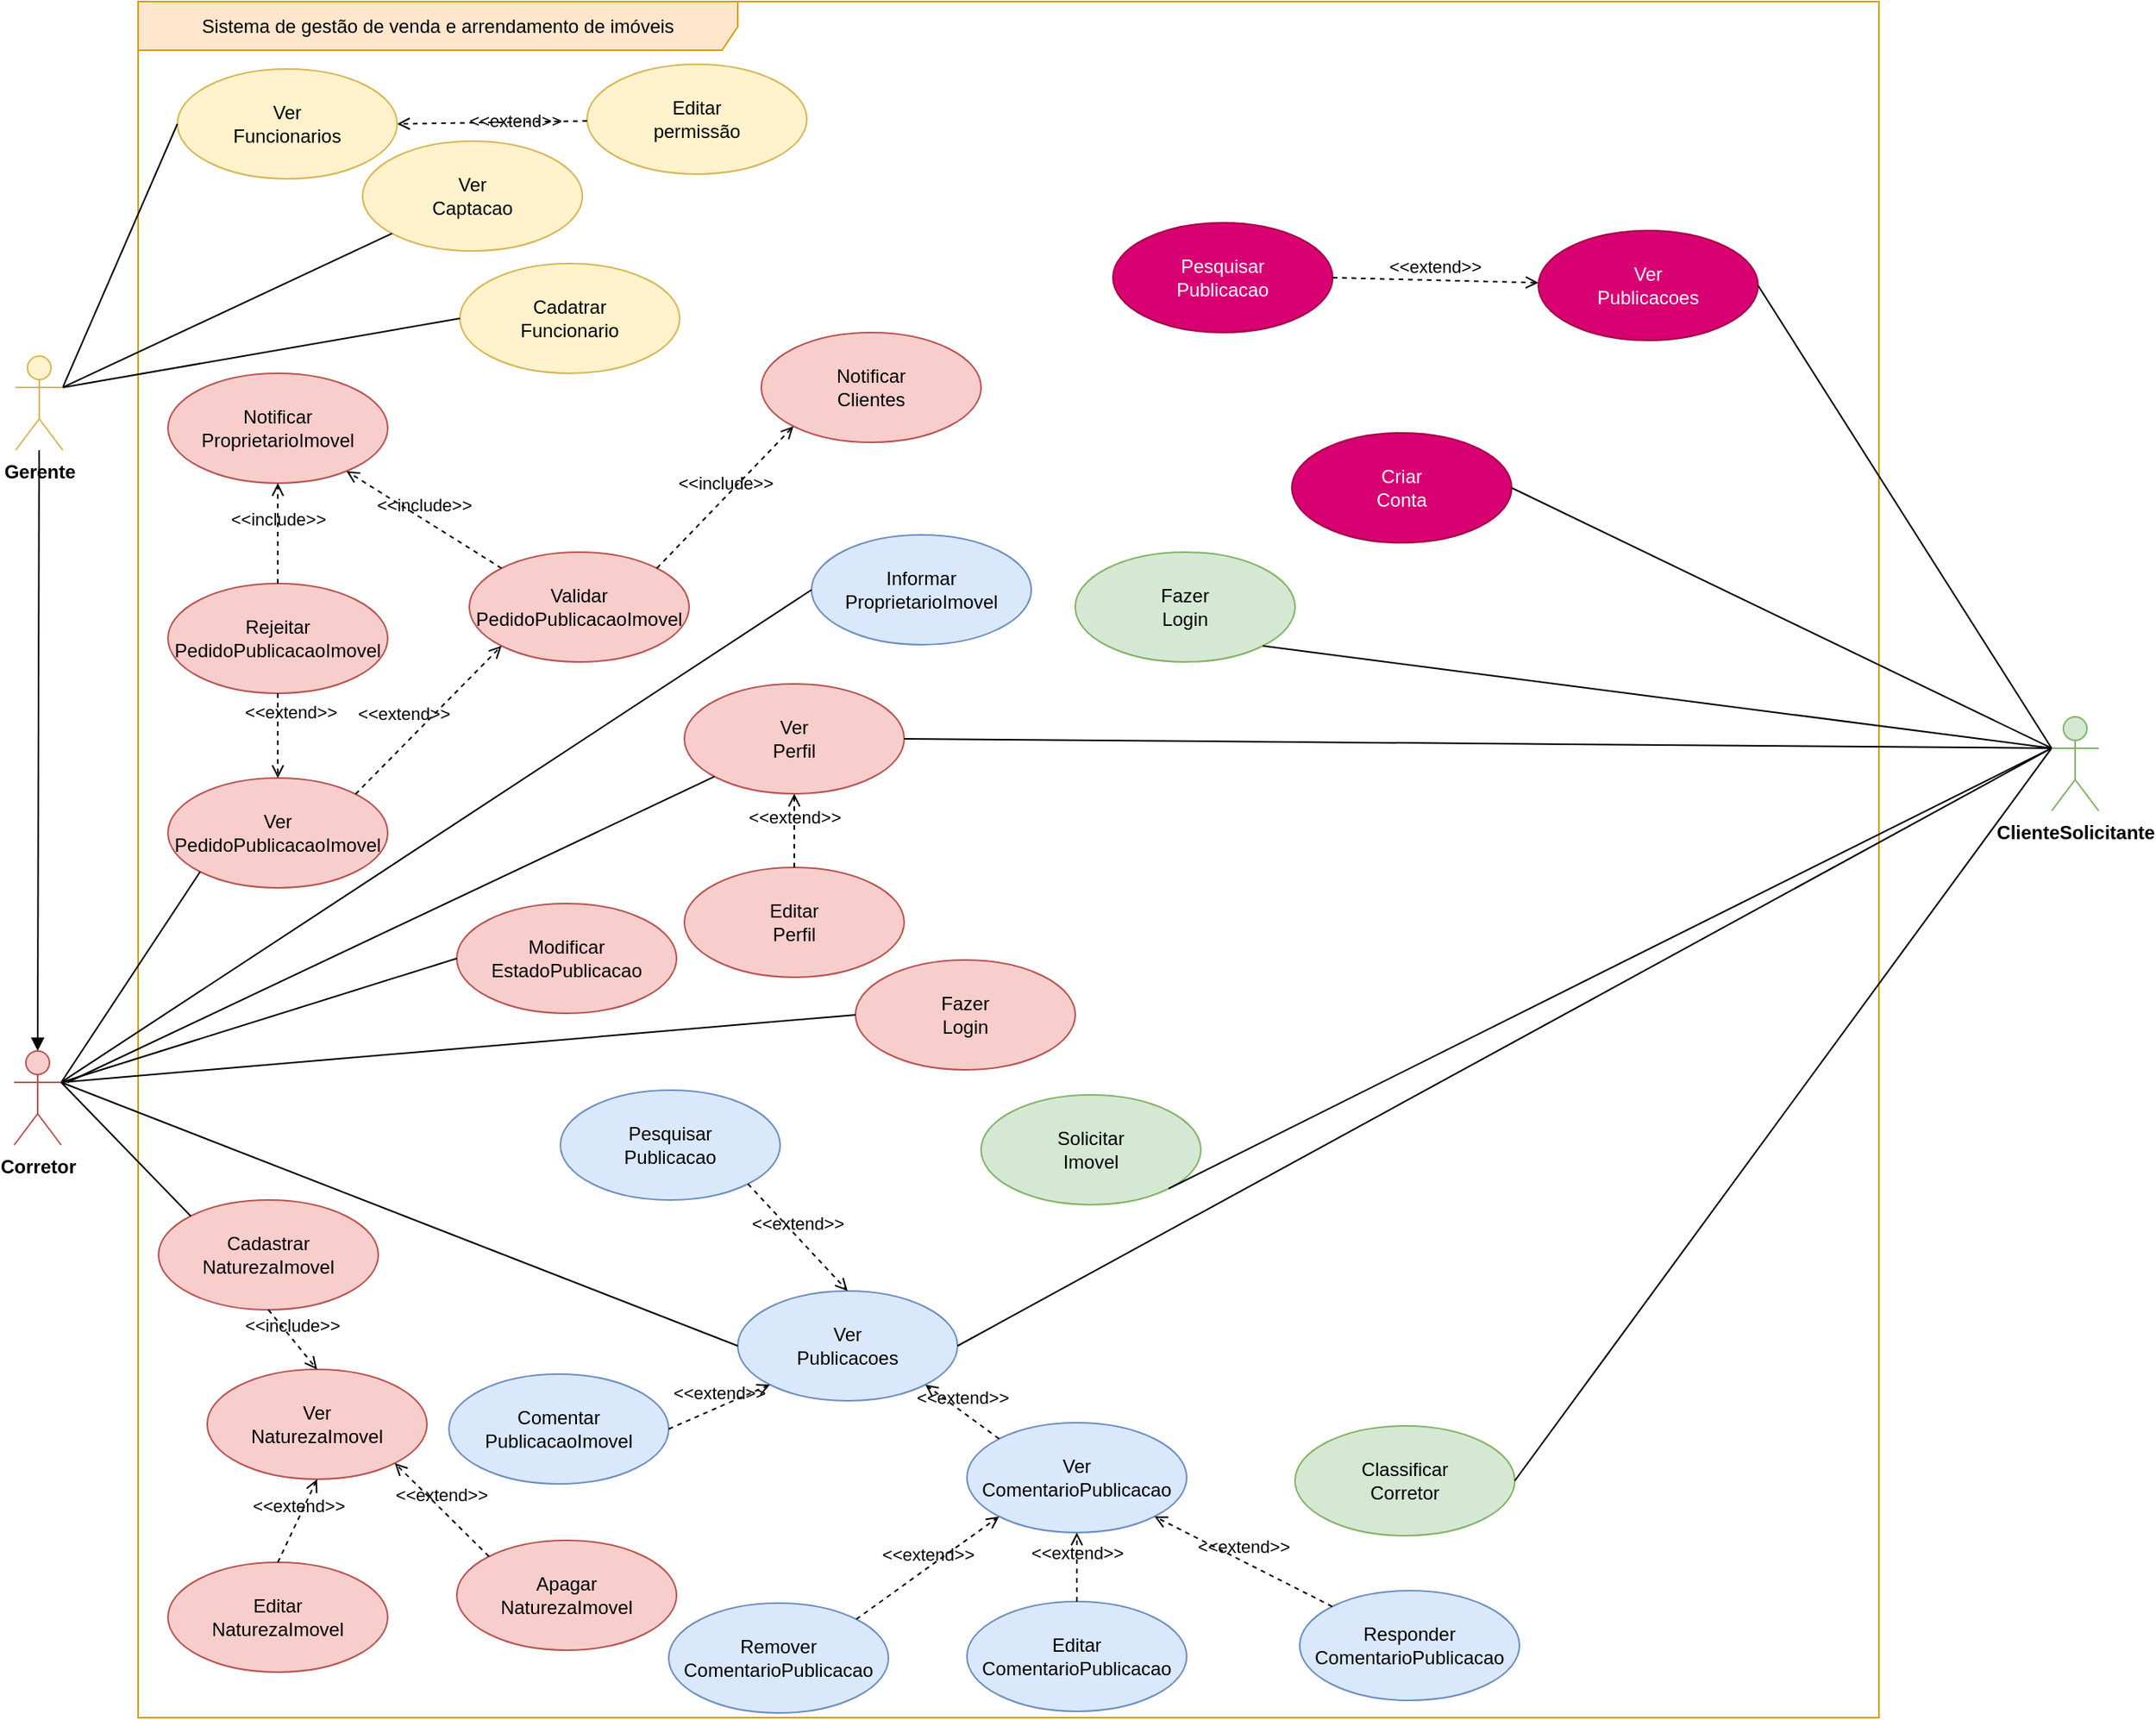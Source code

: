 <mxfile version="25.0.1">
  <diagram name="Página-1" id="oinIF-td0bnsXT2gxYEK">
    <mxGraphModel dx="2449" dy="1593" grid="0" gridSize="10" guides="1" tooltips="1" connect="1" arrows="1" fold="1" page="0" pageScale="1" pageWidth="827" pageHeight="1169" math="0" shadow="0">
      <root>
        <mxCell id="0" />
        <mxCell id="1" parent="0" />
        <mxCell id="uxgWOtZFFa0mFMytvNgW-1" value="Sistema de gestão de venda e arrendamento de imóveis" style="shape=umlFrame;whiteSpace=wrap;html=1;pointerEvents=0;recursiveResize=0;container=1;collapsible=0;width=382;height=31;fillColor=#ffe6cc;strokeColor=#d79b00;" parent="1" vertex="1">
          <mxGeometry x="-271" y="-207" width="1109" height="1094" as="geometry" />
        </mxCell>
        <mxCell id="uxgWOtZFFa0mFMytvNgW-6" value="Criar&lt;div&gt;Conta&lt;/div&gt;" style="ellipse;whiteSpace=wrap;html=1;fillColor=#d80073;strokeColor=#A50040;fontColor=#ffffff;" parent="uxgWOtZFFa0mFMytvNgW-1" vertex="1">
          <mxGeometry x="735" y="275" width="140" height="70" as="geometry" />
        </mxCell>
        <mxCell id="uxgWOtZFFa0mFMytvNgW-9" value="Cadatrar&lt;div&gt;Funcionario&lt;/div&gt;" style="ellipse;whiteSpace=wrap;html=1;fillColor=#fff2cc;strokeColor=#d6b656;" parent="uxgWOtZFFa0mFMytvNgW-1" vertex="1">
          <mxGeometry x="205" y="167" width="140" height="70" as="geometry" />
        </mxCell>
        <mxCell id="uxgWOtZFFa0mFMytvNgW-19" value="&lt;span&gt;Validar&lt;/span&gt;&lt;div&gt;&lt;span&gt;PedidoPublicacaoImovel&lt;/span&gt;&lt;/div&gt;" style="ellipse;whiteSpace=wrap;html=1;fillColor=#f8cecc;strokeColor=#b85450;fontStyle=0" parent="uxgWOtZFFa0mFMytvNgW-1" vertex="1">
          <mxGeometry x="211" y="351" width="140" height="70" as="geometry" />
        </mxCell>
        <mxCell id="uxgWOtZFFa0mFMytvNgW-22" value="Ver&lt;div&gt;Publicacoes&lt;/div&gt;" style="ellipse;whiteSpace=wrap;html=1;fillColor=#d80073;strokeColor=#A50040;fontColor=#ffffff;" parent="uxgWOtZFFa0mFMytvNgW-1" vertex="1">
          <mxGeometry x="892" y="146" width="140" height="70" as="geometry" />
        </mxCell>
        <mxCell id="uxgWOtZFFa0mFMytvNgW-31" value="&lt;span&gt;Ver&lt;/span&gt;&lt;div&gt;&lt;span&gt;ComentarioPublicacao&lt;/span&gt;&lt;/div&gt;" style="ellipse;whiteSpace=wrap;html=1;fillColor=#dae8fc;strokeColor=#6c8ebf;fontStyle=0" parent="uxgWOtZFFa0mFMytvNgW-1" vertex="1">
          <mxGeometry x="528" y="906" width="140" height="70" as="geometry" />
        </mxCell>
        <mxCell id="uxgWOtZFFa0mFMytvNgW-34" value="&lt;span&gt;Notificar&lt;/span&gt;&lt;div&gt;&lt;span&gt;ProprietarioImovel&lt;/span&gt;&lt;/div&gt;" style="ellipse;whiteSpace=wrap;html=1;fillColor=#f8cecc;strokeColor=#b85450;fontStyle=0" parent="uxgWOtZFFa0mFMytvNgW-1" vertex="1">
          <mxGeometry x="19" y="237" width="140" height="70" as="geometry" />
        </mxCell>
        <mxCell id="uxgWOtZFFa0mFMytvNgW-36" value="&amp;lt;&amp;lt;include&amp;gt;&amp;gt;" style="html=1;verticalAlign=bottom;labelBackgroundColor=none;endArrow=open;endFill=0;dashed=1;rounded=0;exitX=0;exitY=0;exitDx=0;exitDy=0;" parent="uxgWOtZFFa0mFMytvNgW-1" source="uxgWOtZFFa0mFMytvNgW-19" target="uxgWOtZFFa0mFMytvNgW-34" edge="1">
          <mxGeometry width="160" relative="1" as="geometry">
            <mxPoint x="338" y="303" as="sourcePoint" />
            <mxPoint x="498" y="303" as="targetPoint" />
          </mxGeometry>
        </mxCell>
        <mxCell id="uxgWOtZFFa0mFMytvNgW-37" value="&lt;span&gt;Rejeitar&lt;/span&gt;&lt;div&gt;&lt;span&gt;PedidoPublicacaoImovel&lt;/span&gt;&lt;/div&gt;" style="ellipse;whiteSpace=wrap;html=1;fillColor=#f8cecc;strokeColor=#b85450;fontStyle=0" parent="uxgWOtZFFa0mFMytvNgW-1" vertex="1">
          <mxGeometry x="19" y="371" width="140" height="70" as="geometry" />
        </mxCell>
        <mxCell id="uxgWOtZFFa0mFMytvNgW-39" value="&amp;lt;&amp;lt;include&amp;gt;&amp;gt;" style="html=1;verticalAlign=bottom;labelBackgroundColor=none;endArrow=open;endFill=0;dashed=1;rounded=0;exitX=0.5;exitY=0;exitDx=0;exitDy=0;entryX=0.5;entryY=1;entryDx=0;entryDy=0;" parent="uxgWOtZFFa0mFMytvNgW-1" source="uxgWOtZFFa0mFMytvNgW-37" target="uxgWOtZFFa0mFMytvNgW-34" edge="1">
          <mxGeometry width="160" relative="1" as="geometry">
            <mxPoint x="143" y="306" as="sourcePoint" />
            <mxPoint x="144" y="215" as="targetPoint" />
          </mxGeometry>
        </mxCell>
        <mxCell id="uxgWOtZFFa0mFMytvNgW-41" value="&lt;span&gt;Remover&lt;/span&gt;&lt;div&gt;&lt;span&gt;ComentarioPublicacao&lt;/span&gt;&lt;br&gt;&lt;/div&gt;" style="ellipse;whiteSpace=wrap;html=1;fillColor=#dae8fc;strokeColor=#6c8ebf;fontStyle=0" parent="uxgWOtZFFa0mFMytvNgW-1" vertex="1">
          <mxGeometry x="338" y="1021" width="140" height="70" as="geometry" />
        </mxCell>
        <mxCell id="uxgWOtZFFa0mFMytvNgW-42" value="&lt;span&gt;Editar&lt;/span&gt;&lt;div&gt;&lt;span&gt;ComentarioPublicacao&lt;/span&gt;&lt;br&gt;&lt;/div&gt;" style="ellipse;whiteSpace=wrap;html=1;fillColor=#dae8fc;strokeColor=#6c8ebf;fontStyle=0" parent="uxgWOtZFFa0mFMytvNgW-1" vertex="1">
          <mxGeometry x="528" y="1020" width="140" height="70" as="geometry" />
        </mxCell>
        <mxCell id="uxgWOtZFFa0mFMytvNgW-56" value="&lt;div&gt;&lt;span&gt;Responder&lt;/span&gt;&lt;/div&gt;&lt;div&gt;&lt;span&gt;ComentarioPublicacao&lt;/span&gt;&lt;br&gt;&lt;/div&gt;" style="ellipse;whiteSpace=wrap;html=1;fillColor=#dae8fc;strokeColor=#6c8ebf;fontStyle=0" parent="uxgWOtZFFa0mFMytvNgW-1" vertex="1">
          <mxGeometry x="740" y="1013" width="140" height="70" as="geometry" />
        </mxCell>
        <mxCell id="uxgWOtZFFa0mFMytvNgW-57" value="&amp;lt;&amp;lt;extend&amp;gt;&amp;gt;" style="html=1;verticalAlign=bottom;labelBackgroundColor=none;endArrow=open;endFill=0;dashed=1;rounded=0;entryX=1;entryY=1;entryDx=0;entryDy=0;" parent="uxgWOtZFFa0mFMytvNgW-1" source="uxgWOtZFFa0mFMytvNgW-56" target="uxgWOtZFFa0mFMytvNgW-31" edge="1">
          <mxGeometry width="160" relative="1" as="geometry">
            <mxPoint x="196" y="611" as="sourcePoint" />
            <mxPoint x="242" y="668" as="targetPoint" />
          </mxGeometry>
        </mxCell>
        <mxCell id="uxgWOtZFFa0mFMytvNgW-55" value="&lt;span&gt;Cadastrar&lt;/span&gt;&lt;div&gt;&lt;span&gt;NaturezaImovel&lt;/span&gt;&lt;/div&gt;" style="ellipse;whiteSpace=wrap;html=1;fillColor=#f8cecc;strokeColor=#b85450;fontStyle=0" parent="uxgWOtZFFa0mFMytvNgW-1" vertex="1">
          <mxGeometry x="13" y="764" width="140" height="70" as="geometry" />
        </mxCell>
        <mxCell id="uxgWOtZFFa0mFMytvNgW-62" value="Pesquisar&lt;div&gt;Publicacao&lt;/div&gt;" style="ellipse;whiteSpace=wrap;html=1;fillColor=#d80073;strokeColor=#A50040;fontColor=#ffffff;" parent="uxgWOtZFFa0mFMytvNgW-1" vertex="1">
          <mxGeometry x="621" y="141" width="140" height="70" as="geometry" />
        </mxCell>
        <mxCell id="uxgWOtZFFa0mFMytvNgW-63" value="&amp;lt;&amp;lt;extend&amp;gt;&amp;gt;" style="html=1;verticalAlign=bottom;labelBackgroundColor=none;endArrow=open;endFill=0;dashed=1;rounded=0;exitX=1;exitY=0.5;exitDx=0;exitDy=0;" parent="uxgWOtZFFa0mFMytvNgW-1" source="uxgWOtZFFa0mFMytvNgW-62" target="uxgWOtZFFa0mFMytvNgW-22" edge="1">
          <mxGeometry width="160" relative="1" as="geometry">
            <mxPoint x="531.5" y="690" as="sourcePoint" />
            <mxPoint x="499.5" y="753" as="targetPoint" />
          </mxGeometry>
        </mxCell>
        <mxCell id="uxgWOtZFFa0mFMytvNgW-65" value="&lt;span&gt;&lt;span&gt;Modificar&lt;/span&gt;&lt;/span&gt;&lt;div&gt;&lt;span&gt;&lt;span&gt;EstadoPublicacao&lt;/span&gt;&lt;/span&gt;&lt;/div&gt;" style="ellipse;whiteSpace=wrap;html=1;fillColor=#f8cecc;strokeColor=#b85450;fontStyle=0" parent="uxgWOtZFFa0mFMytvNgW-1" vertex="1">
          <mxGeometry x="203" y="575" width="140" height="70" as="geometry" />
        </mxCell>
        <mxCell id="uxgWOtZFFa0mFMytvNgW-58" value="Ver&lt;div style=&quot;&quot;&gt;Publicacoes&lt;/div&gt;" style="ellipse;whiteSpace=wrap;html=1;fillColor=#dae8fc;strokeColor=#6c8ebf;fontStyle=0" parent="uxgWOtZFFa0mFMytvNgW-1" vertex="1">
          <mxGeometry x="382" y="822" width="140" height="70" as="geometry" />
        </mxCell>
        <mxCell id="uxgWOtZFFa0mFMytvNgW-70" value="Solicitar&lt;div&gt;Imovel&lt;/div&gt;" style="ellipse;whiteSpace=wrap;html=1;fillColor=#d5e8d4;strokeColor=#82b366;" parent="uxgWOtZFFa0mFMytvNgW-1" vertex="1">
          <mxGeometry x="537" y="697" width="140" height="70" as="geometry" />
        </mxCell>
        <mxCell id="uxgWOtZFFa0mFMytvNgW-77" value="Editar&lt;div&gt;permissão&lt;/div&gt;" style="ellipse;whiteSpace=wrap;html=1;fillColor=#fff2cc;strokeColor=#d6b656;" parent="uxgWOtZFFa0mFMytvNgW-1" vertex="1">
          <mxGeometry x="286" y="40" width="140" height="70" as="geometry" />
        </mxCell>
        <mxCell id="uxgWOtZFFa0mFMytvNgW-78" value="&amp;lt;&amp;lt;extend&amp;gt;&amp;gt;" style="html=1;verticalAlign=bottom;labelBackgroundColor=none;endArrow=open;endFill=0;dashed=1;rounded=0;entryX=1;entryY=0.5;entryDx=0;entryDy=0;" parent="uxgWOtZFFa0mFMytvNgW-1" source="uxgWOtZFFa0mFMytvNgW-77" target="FGOciUeCJHYGwHbxiSey-7" edge="1">
          <mxGeometry x="-0.234" y="8" width="160" relative="1" as="geometry">
            <mxPoint x="129" y="179" as="sourcePoint" />
            <mxPoint x="112" y="163" as="targetPoint" />
            <mxPoint as="offset" />
          </mxGeometry>
        </mxCell>
        <mxCell id="uxgWOtZFFa0mFMytvNgW-79" value="Classificar&lt;div&gt;Corretor&lt;/div&gt;" style="ellipse;whiteSpace=wrap;html=1;fillColor=#d5e8d4;strokeColor=#82b366;" parent="uxgWOtZFFa0mFMytvNgW-1" vertex="1">
          <mxGeometry x="737" y="908" width="140" height="70" as="geometry" />
        </mxCell>
        <mxCell id="uxgWOtZFFa0mFMytvNgW-85" value="Ver&lt;div&gt;Perfil&lt;/div&gt;" style="ellipse;whiteSpace=wrap;html=1;fillColor=#f8cecc;strokeColor=#b85450;fontStyle=0" parent="uxgWOtZFFa0mFMytvNgW-1" vertex="1">
          <mxGeometry x="348" y="435" width="140" height="70" as="geometry" />
        </mxCell>
        <mxCell id="uxgWOtZFFa0mFMytvNgW-87" value="Ver&lt;div&gt;Captacao&lt;/div&gt;" style="ellipse;whiteSpace=wrap;html=1;fillColor=#fff2cc;strokeColor=#d6b656;" parent="uxgWOtZFFa0mFMytvNgW-1" vertex="1">
          <mxGeometry x="143" y="89" width="140" height="70" as="geometry" />
        </mxCell>
        <mxCell id="FGOciUeCJHYGwHbxiSey-1" value="&lt;span&gt;Fazer&lt;/span&gt;&lt;div&gt;&lt;span&gt;Login&lt;/span&gt;&lt;/div&gt;" style="ellipse;whiteSpace=wrap;html=1;fillColor=#d5e8d4;strokeColor=#82b366;fontStyle=0" parent="uxgWOtZFFa0mFMytvNgW-1" vertex="1">
          <mxGeometry x="597" y="351" width="140" height="70" as="geometry" />
        </mxCell>
        <mxCell id="FGOciUeCJHYGwHbxiSey-7" value="Ver&lt;div&gt;Funcionarios&lt;/div&gt;" style="ellipse;whiteSpace=wrap;html=1;fillColor=#fff2cc;strokeColor=#d6b656;" parent="uxgWOtZFFa0mFMytvNgW-1" vertex="1">
          <mxGeometry x="25" y="43" width="140" height="70" as="geometry" />
        </mxCell>
        <mxCell id="FGOciUeCJHYGwHbxiSey-15" value="&amp;lt;&amp;lt;extend&amp;gt;&amp;gt;" style="html=1;verticalAlign=bottom;labelBackgroundColor=none;endArrow=open;endFill=0;dashed=1;rounded=0;entryX=0;entryY=1;entryDx=0;entryDy=0;exitX=1;exitY=0;exitDx=0;exitDy=0;" parent="uxgWOtZFFa0mFMytvNgW-1" source="uxgWOtZFFa0mFMytvNgW-41" target="uxgWOtZFFa0mFMytvNgW-31" edge="1">
          <mxGeometry width="160" relative="1" as="geometry">
            <mxPoint x="295" y="905" as="sourcePoint" />
            <mxPoint x="322" y="974" as="targetPoint" />
          </mxGeometry>
        </mxCell>
        <mxCell id="FGOciUeCJHYGwHbxiSey-16" value="&amp;lt;&amp;lt;extend&amp;gt;&amp;gt;" style="html=1;verticalAlign=bottom;labelBackgroundColor=none;endArrow=open;endFill=0;dashed=1;rounded=0;entryX=0.5;entryY=1;entryDx=0;entryDy=0;exitX=0.5;exitY=0;exitDx=0;exitDy=0;" parent="uxgWOtZFFa0mFMytvNgW-1" source="uxgWOtZFFa0mFMytvNgW-42" target="uxgWOtZFFa0mFMytvNgW-31" edge="1">
          <mxGeometry width="160" relative="1" as="geometry">
            <mxPoint x="259" y="973" as="sourcePoint" />
            <mxPoint x="360" y="887" as="targetPoint" />
          </mxGeometry>
        </mxCell>
        <mxCell id="FGOciUeCJHYGwHbxiSey-23" value="Editar&lt;div&gt;Perfil&lt;/div&gt;" style="ellipse;whiteSpace=wrap;html=1;fillColor=#f8cecc;strokeColor=#b85450;fontStyle=0" parent="uxgWOtZFFa0mFMytvNgW-1" vertex="1">
          <mxGeometry x="348" y="552" width="140" height="70" as="geometry" />
        </mxCell>
        <mxCell id="FGOciUeCJHYGwHbxiSey-24" value="&amp;lt;&amp;lt;extend&amp;gt;&amp;gt;" style="html=1;verticalAlign=bottom;labelBackgroundColor=none;endArrow=open;endFill=0;dashed=1;rounded=0;entryX=0.5;entryY=1;entryDx=0;entryDy=0;exitX=0.5;exitY=0;exitDx=0;exitDy=0;" parent="uxgWOtZFFa0mFMytvNgW-1" source="FGOciUeCJHYGwHbxiSey-23" target="uxgWOtZFFa0mFMytvNgW-85" edge="1">
          <mxGeometry width="160" relative="1" as="geometry">
            <mxPoint x="200" y="626" as="sourcePoint" />
            <mxPoint x="237" y="561" as="targetPoint" />
          </mxGeometry>
        </mxCell>
        <mxCell id="FGOciUeCJHYGwHbxiSey-25" value="&lt;span&gt;Ver&lt;/span&gt;&lt;div&gt;&lt;span&gt;NaturezaImovel&lt;/span&gt;&lt;/div&gt;" style="ellipse;whiteSpace=wrap;html=1;fillColor=#f8cecc;strokeColor=#b85450;fontStyle=0" parent="uxgWOtZFFa0mFMytvNgW-1" vertex="1">
          <mxGeometry x="44" y="872" width="140" height="70" as="geometry" />
        </mxCell>
        <mxCell id="FGOciUeCJHYGwHbxiSey-27" value="&amp;lt;&amp;lt;include&amp;gt;&amp;gt;" style="html=1;verticalAlign=bottom;labelBackgroundColor=none;endArrow=open;endFill=0;dashed=1;rounded=0;exitX=0.5;exitY=1;exitDx=0;exitDy=0;entryX=0.5;entryY=0;entryDx=0;entryDy=0;" parent="uxgWOtZFFa0mFMytvNgW-1" source="uxgWOtZFFa0mFMytvNgW-55" target="FGOciUeCJHYGwHbxiSey-25" edge="1">
          <mxGeometry width="160" relative="1" as="geometry">
            <mxPoint x="228" y="944" as="sourcePoint" />
            <mxPoint x="127" y="918" as="targetPoint" />
          </mxGeometry>
        </mxCell>
        <mxCell id="FGOciUeCJHYGwHbxiSey-28" value="&lt;span&gt;Editar&lt;/span&gt;&lt;div&gt;NaturezaImovel&lt;br&gt;&lt;/div&gt;" style="ellipse;whiteSpace=wrap;html=1;fillColor=#f8cecc;strokeColor=#b85450;fontStyle=0" parent="uxgWOtZFFa0mFMytvNgW-1" vertex="1">
          <mxGeometry x="19" y="995" width="140" height="70" as="geometry" />
        </mxCell>
        <mxCell id="FGOciUeCJHYGwHbxiSey-29" value="&amp;lt;&amp;lt;extend&amp;gt;&amp;gt;" style="html=1;verticalAlign=bottom;labelBackgroundColor=none;endArrow=open;endFill=0;dashed=1;rounded=0;entryX=0.5;entryY=1;entryDx=0;entryDy=0;exitX=0.5;exitY=0;exitDx=0;exitDy=0;" parent="uxgWOtZFFa0mFMytvNgW-1" source="FGOciUeCJHYGwHbxiSey-28" target="FGOciUeCJHYGwHbxiSey-25" edge="1">
          <mxGeometry width="160" relative="1" as="geometry">
            <mxPoint x="249" y="941" as="sourcePoint" />
            <mxPoint x="249" y="840" as="targetPoint" />
          </mxGeometry>
        </mxCell>
        <mxCell id="FGOciUeCJHYGwHbxiSey-30" value="&lt;span&gt;Apagar&lt;/span&gt;&lt;div&gt;NaturezaImovel&lt;br&gt;&lt;/div&gt;" style="ellipse;whiteSpace=wrap;html=1;fillColor=#f8cecc;strokeColor=#b85450;fontStyle=0" parent="uxgWOtZFFa0mFMytvNgW-1" vertex="1">
          <mxGeometry x="203" y="981" width="140" height="70" as="geometry" />
        </mxCell>
        <mxCell id="FGOciUeCJHYGwHbxiSey-31" value="&amp;lt;&amp;lt;extend&amp;gt;&amp;gt;" style="html=1;verticalAlign=bottom;labelBackgroundColor=none;endArrow=open;endFill=0;dashed=1;rounded=0;exitX=0;exitY=0;exitDx=0;exitDy=0;entryX=1;entryY=1;entryDx=0;entryDy=0;" parent="uxgWOtZFFa0mFMytvNgW-1" source="FGOciUeCJHYGwHbxiSey-30" target="FGOciUeCJHYGwHbxiSey-25" edge="1">
          <mxGeometry width="160" relative="1" as="geometry">
            <mxPoint x="396" y="943" as="sourcePoint" />
            <mxPoint x="305" y="941" as="targetPoint" />
          </mxGeometry>
        </mxCell>
        <mxCell id="FGOciUeCJHYGwHbxiSey-34" value="&lt;span&gt;Comentar&lt;/span&gt;&lt;div&gt;&lt;span&gt;PublicacaoImovel&lt;/span&gt;&lt;/div&gt;" style="ellipse;whiteSpace=wrap;html=1;fillColor=#dae8fc;strokeColor=#6c8ebf;fontStyle=0" parent="uxgWOtZFFa0mFMytvNgW-1" vertex="1">
          <mxGeometry x="198" y="875" width="140" height="70" as="geometry" />
        </mxCell>
        <mxCell id="FGOciUeCJHYGwHbxiSey-35" value="&amp;lt;&amp;lt;extend&amp;gt;&amp;gt;" style="html=1;verticalAlign=bottom;labelBackgroundColor=none;endArrow=open;endFill=0;dashed=1;rounded=0;entryX=0;entryY=1;entryDx=0;entryDy=0;exitX=1;exitY=0.5;exitDx=0;exitDy=0;" parent="uxgWOtZFFa0mFMytvNgW-1" source="FGOciUeCJHYGwHbxiSey-34" target="uxgWOtZFFa0mFMytvNgW-58" edge="1">
          <mxGeometry width="160" relative="1" as="geometry">
            <mxPoint x="331" y="738" as="sourcePoint" />
            <mxPoint x="322" y="623" as="targetPoint" />
          </mxGeometry>
        </mxCell>
        <mxCell id="FGOciUeCJHYGwHbxiSey-36" value="&amp;lt;&amp;lt;extend&amp;gt;&amp;gt;" style="html=1;verticalAlign=bottom;labelBackgroundColor=none;endArrow=open;endFill=0;dashed=1;rounded=0;entryX=1;entryY=1;entryDx=0;entryDy=0;exitX=0;exitY=0;exitDx=0;exitDy=0;" parent="uxgWOtZFFa0mFMytvNgW-1" source="uxgWOtZFFa0mFMytvNgW-31" target="uxgWOtZFFa0mFMytvNgW-58" edge="1">
          <mxGeometry width="160" relative="1" as="geometry">
            <mxPoint x="492" y="763" as="sourcePoint" />
            <mxPoint x="406" y="635" as="targetPoint" />
          </mxGeometry>
        </mxCell>
        <mxCell id="tdkB1YRlQaMixIxoZtIN-6" value="&lt;span&gt;&lt;span&gt;Fazer&lt;/span&gt;&lt;/span&gt;&lt;div&gt;&lt;span&gt;&lt;span&gt;Login&lt;/span&gt;&lt;/span&gt;&lt;/div&gt;" style="ellipse;whiteSpace=wrap;html=1;fillColor=#f8cecc;strokeColor=#b85450;fontStyle=0" parent="uxgWOtZFFa0mFMytvNgW-1" vertex="1">
          <mxGeometry x="457" y="611" width="140" height="70" as="geometry" />
        </mxCell>
        <mxCell id="tdkB1YRlQaMixIxoZtIN-7" value="&lt;span&gt;Notificar&lt;/span&gt;&lt;div&gt;&lt;span&gt;Clientes&lt;/span&gt;&lt;/div&gt;" style="ellipse;whiteSpace=wrap;html=1;fillColor=#f8cecc;strokeColor=#b85450;fontStyle=0" parent="uxgWOtZFFa0mFMytvNgW-1" vertex="1">
          <mxGeometry x="397" y="211" width="140" height="70" as="geometry" />
        </mxCell>
        <mxCell id="tdkB1YRlQaMixIxoZtIN-8" value="&amp;lt;&amp;lt;include&amp;gt;&amp;gt;" style="html=1;verticalAlign=bottom;labelBackgroundColor=none;endArrow=open;endFill=0;dashed=1;rounded=0;exitX=1;exitY=0;exitDx=0;exitDy=0;entryX=0;entryY=1;entryDx=0;entryDy=0;" parent="uxgWOtZFFa0mFMytvNgW-1" source="uxgWOtZFFa0mFMytvNgW-19" target="tdkB1YRlQaMixIxoZtIN-7" edge="1">
          <mxGeometry width="160" relative="1" as="geometry">
            <mxPoint x="112" y="403" as="sourcePoint" />
            <mxPoint x="113" y="345" as="targetPoint" />
          </mxGeometry>
        </mxCell>
        <mxCell id="tdkB1YRlQaMixIxoZtIN-9" value="&lt;span&gt;Ver&lt;/span&gt;&lt;div&gt;&lt;span&gt;PedidoPublicacaoImovel&lt;/span&gt;&lt;/div&gt;" style="ellipse;whiteSpace=wrap;html=1;fillColor=#f8cecc;strokeColor=#b85450;fontStyle=0" parent="uxgWOtZFFa0mFMytvNgW-1" vertex="1">
          <mxGeometry x="19" y="495" width="140" height="70" as="geometry" />
        </mxCell>
        <mxCell id="tdkB1YRlQaMixIxoZtIN-10" value="&amp;lt;&amp;lt;extend&amp;gt;&amp;gt;" style="html=1;verticalAlign=bottom;labelBackgroundColor=none;endArrow=open;endFill=0;dashed=1;rounded=0;entryX=0.5;entryY=0;entryDx=0;entryDy=0;exitX=0.5;exitY=1;exitDx=0;exitDy=0;" parent="uxgWOtZFFa0mFMytvNgW-1" source="uxgWOtZFFa0mFMytvNgW-37" target="tdkB1YRlQaMixIxoZtIN-9" edge="1">
          <mxGeometry x="-0.234" y="8" width="160" relative="1" as="geometry">
            <mxPoint x="159" y="421" as="sourcePoint" />
            <mxPoint x="39" y="423" as="targetPoint" />
            <mxPoint as="offset" />
          </mxGeometry>
        </mxCell>
        <mxCell id="tdkB1YRlQaMixIxoZtIN-11" value="&amp;lt;&amp;lt;extend&amp;gt;&amp;gt;" style="html=1;verticalAlign=bottom;labelBackgroundColor=none;endArrow=open;endFill=0;dashed=1;rounded=0;entryX=0;entryY=1;entryDx=0;entryDy=0;exitX=1;exitY=0;exitDx=0;exitDy=0;" parent="uxgWOtZFFa0mFMytvNgW-1" source="tdkB1YRlQaMixIxoZtIN-9" target="uxgWOtZFFa0mFMytvNgW-19" edge="1">
          <mxGeometry x="-0.234" y="8" width="160" relative="1" as="geometry">
            <mxPoint x="170" y="417" as="sourcePoint" />
            <mxPoint x="50" y="419" as="targetPoint" />
            <mxPoint as="offset" />
          </mxGeometry>
        </mxCell>
        <mxCell id="tdkB1YRlQaMixIxoZtIN-12" value="&lt;span&gt;Pesquisar&lt;/span&gt;&lt;div&gt;&lt;span&gt;Publicacao&lt;/span&gt;&lt;/div&gt;" style="ellipse;whiteSpace=wrap;html=1;fillColor=#dae8fc;strokeColor=#6c8ebf;fontStyle=0" parent="uxgWOtZFFa0mFMytvNgW-1" vertex="1">
          <mxGeometry x="269" y="694" width="140" height="70" as="geometry" />
        </mxCell>
        <mxCell id="tdkB1YRlQaMixIxoZtIN-13" value="&amp;lt;&amp;lt;extend&amp;gt;&amp;gt;" style="html=1;verticalAlign=bottom;labelBackgroundColor=none;endArrow=open;endFill=0;dashed=1;rounded=0;entryX=0.5;entryY=0;entryDx=0;entryDy=0;exitX=1;exitY=1;exitDx=0;exitDy=0;" parent="uxgWOtZFFa0mFMytvNgW-1" source="tdkB1YRlQaMixIxoZtIN-12" target="uxgWOtZFFa0mFMytvNgW-58" edge="1">
          <mxGeometry width="160" relative="1" as="geometry">
            <mxPoint x="503" y="815" as="sourcePoint" />
            <mxPoint x="568" y="803" as="targetPoint" />
          </mxGeometry>
        </mxCell>
        <mxCell id="tdkB1YRlQaMixIxoZtIN-20" value="Informar&lt;div&gt;ProprietarioImovel&lt;/div&gt;" style="ellipse;whiteSpace=wrap;html=1;fillColor=#dae8fc;strokeColor=#6c8ebf;fontStyle=0" parent="uxgWOtZFFa0mFMytvNgW-1" vertex="1">
          <mxGeometry x="429" y="340" width="140" height="70" as="geometry" />
        </mxCell>
        <mxCell id="uxgWOtZFFa0mFMytvNgW-13" style="rounded=0;orthogonalLoop=1;jettySize=auto;html=1;entryX=0;entryY=0.5;entryDx=0;entryDy=0;endArrow=none;endFill=0;exitX=1;exitY=0.333;exitDx=0;exitDy=0;exitPerimeter=0;" parent="1" source="uxgWOtZFFa0mFMytvNgW-2" target="uxgWOtZFFa0mFMytvNgW-9" edge="1">
          <mxGeometry relative="1" as="geometry" />
        </mxCell>
        <mxCell id="uxgWOtZFFa0mFMytvNgW-15" style="rounded=0;orthogonalLoop=1;jettySize=auto;html=1;endArrow=block;endFill=1;entryX=0.5;entryY=0;entryDx=0;entryDy=0;entryPerimeter=0;" parent="1" source="uxgWOtZFFa0mFMytvNgW-2" target="uxgWOtZFFa0mFMytvNgW-3" edge="1">
          <mxGeometry relative="1" as="geometry">
            <mxPoint x="-340" y="450" as="targetPoint" />
          </mxGeometry>
        </mxCell>
        <mxCell id="uxgWOtZFFa0mFMytvNgW-88" style="rounded=0;orthogonalLoop=1;jettySize=auto;html=1;endArrow=none;endFill=0;exitX=1;exitY=0.333;exitDx=0;exitDy=0;exitPerimeter=0;" parent="1" source="uxgWOtZFFa0mFMytvNgW-2" target="uxgWOtZFFa0mFMytvNgW-87" edge="1">
          <mxGeometry relative="1" as="geometry" />
        </mxCell>
        <mxCell id="FGOciUeCJHYGwHbxiSey-8" style="rounded=0;orthogonalLoop=1;jettySize=auto;html=1;entryX=0;entryY=0.5;entryDx=0;entryDy=0;exitX=1;exitY=0.333;exitDx=0;exitDy=0;exitPerimeter=0;endArrow=none;endFill=0;" parent="1" source="uxgWOtZFFa0mFMytvNgW-2" target="FGOciUeCJHYGwHbxiSey-7" edge="1">
          <mxGeometry relative="1" as="geometry" />
        </mxCell>
        <mxCell id="uxgWOtZFFa0mFMytvNgW-2" value="&lt;span style=&quot;font-weight: 700; text-wrap: wrap;&quot;&gt;Gerente&lt;/span&gt;" style="shape=umlActor;verticalLabelPosition=bottom;verticalAlign=top;html=1;fillColor=#fff2cc;strokeColor=#d6b656;" parent="1" vertex="1">
          <mxGeometry x="-349" y="19" width="30" height="60" as="geometry" />
        </mxCell>
        <mxCell id="uxgWOtZFFa0mFMytvNgW-21" style="rounded=0;orthogonalLoop=1;jettySize=auto;html=1;entryX=0;entryY=1;entryDx=0;entryDy=0;exitX=1;exitY=0.333;exitDx=0;exitDy=0;exitPerimeter=0;endArrow=none;endFill=0;" parent="1" source="uxgWOtZFFa0mFMytvNgW-3" target="tdkB1YRlQaMixIxoZtIN-9" edge="1">
          <mxGeometry relative="1" as="geometry" />
        </mxCell>
        <mxCell id="uxgWOtZFFa0mFMytvNgW-27" style="rounded=0;orthogonalLoop=1;jettySize=auto;html=1;entryX=0;entryY=0.5;entryDx=0;entryDy=0;exitX=1;exitY=0.333;exitDx=0;exitDy=0;exitPerimeter=0;endArrow=none;endFill=0;" parent="1" source="uxgWOtZFFa0mFMytvNgW-3" target="tdkB1YRlQaMixIxoZtIN-20" edge="1">
          <mxGeometry relative="1" as="geometry" />
        </mxCell>
        <mxCell id="uxgWOtZFFa0mFMytvNgW-86" style="rounded=0;orthogonalLoop=1;jettySize=auto;html=1;endArrow=none;endFill=0;" parent="1" target="uxgWOtZFFa0mFMytvNgW-85" edge="1">
          <mxGeometry relative="1" as="geometry">
            <mxPoint x="-316" y="482" as="sourcePoint" />
          </mxGeometry>
        </mxCell>
        <mxCell id="FGOciUeCJHYGwHbxiSey-2" style="rounded=0;orthogonalLoop=1;jettySize=auto;html=1;entryX=0;entryY=0.5;entryDx=0;entryDy=0;endArrow=none;endFill=0;exitX=1;exitY=0.333;exitDx=0;exitDy=0;exitPerimeter=0;" parent="1" source="uxgWOtZFFa0mFMytvNgW-3" target="tdkB1YRlQaMixIxoZtIN-6" edge="1">
          <mxGeometry relative="1" as="geometry" />
        </mxCell>
        <mxCell id="FGOciUeCJHYGwHbxiSey-19" style="rounded=0;orthogonalLoop=1;jettySize=auto;html=1;entryX=0;entryY=0.5;entryDx=0;entryDy=0;endArrow=none;endFill=0;exitX=1;exitY=0.333;exitDx=0;exitDy=0;exitPerimeter=0;" parent="1" source="uxgWOtZFFa0mFMytvNgW-3" target="uxgWOtZFFa0mFMytvNgW-58" edge="1">
          <mxGeometry relative="1" as="geometry" />
        </mxCell>
        <mxCell id="uxgWOtZFFa0mFMytvNgW-3" value="&lt;span style=&quot;font-weight: 700; text-wrap: wrap;&quot;&gt;Corretor&lt;/span&gt;" style="shape=umlActor;verticalLabelPosition=bottom;verticalAlign=top;html=1;fillColor=#f8cecc;strokeColor=#b85450;" parent="1" vertex="1">
          <mxGeometry x="-350" y="462" width="30" height="60" as="geometry" />
        </mxCell>
        <mxCell id="uxgWOtZFFa0mFMytvNgW-81" style="rounded=0;orthogonalLoop=1;jettySize=auto;html=1;entryX=1;entryY=0.5;entryDx=0;entryDy=0;endArrow=none;endFill=0;exitX=0;exitY=0.333;exitDx=0;exitDy=0;exitPerimeter=0;" parent="1" source="uxgWOtZFFa0mFMytvNgW-5" target="uxgWOtZFFa0mFMytvNgW-79" edge="1">
          <mxGeometry relative="1" as="geometry" />
        </mxCell>
        <mxCell id="FGOciUeCJHYGwHbxiSey-3" style="rounded=0;orthogonalLoop=1;jettySize=auto;html=1;entryX=1;entryY=1;entryDx=0;entryDy=0;endArrow=none;endFill=0;exitX=0;exitY=0.333;exitDx=0;exitDy=0;exitPerimeter=0;" parent="1" source="uxgWOtZFFa0mFMytvNgW-5" target="FGOciUeCJHYGwHbxiSey-1" edge="1">
          <mxGeometry relative="1" as="geometry" />
        </mxCell>
        <mxCell id="FGOciUeCJHYGwHbxiSey-20" style="rounded=0;orthogonalLoop=1;jettySize=auto;html=1;entryX=1;entryY=0.5;entryDx=0;entryDy=0;endArrow=none;endFill=0;exitX=0;exitY=0.333;exitDx=0;exitDy=0;exitPerimeter=0;" parent="1" source="uxgWOtZFFa0mFMytvNgW-5" target="uxgWOtZFFa0mFMytvNgW-58" edge="1">
          <mxGeometry relative="1" as="geometry" />
        </mxCell>
        <mxCell id="FGOciUeCJHYGwHbxiSey-21" style="rounded=0;orthogonalLoop=1;jettySize=auto;html=1;entryX=1;entryY=1;entryDx=0;entryDy=0;endArrow=none;endFill=0;exitX=0;exitY=0.333;exitDx=0;exitDy=0;exitPerimeter=0;" parent="1" source="uxgWOtZFFa0mFMytvNgW-5" target="uxgWOtZFFa0mFMytvNgW-70" edge="1">
          <mxGeometry relative="1" as="geometry" />
        </mxCell>
        <mxCell id="tdkB1YRlQaMixIxoZtIN-4" style="rounded=0;orthogonalLoop=1;jettySize=auto;html=1;entryX=1;entryY=0.5;entryDx=0;entryDy=0;endArrow=none;endFill=0;exitX=0;exitY=0.333;exitDx=0;exitDy=0;exitPerimeter=0;" parent="1" source="uxgWOtZFFa0mFMytvNgW-5" target="uxgWOtZFFa0mFMytvNgW-85" edge="1">
          <mxGeometry relative="1" as="geometry" />
        </mxCell>
        <mxCell id="uxgWOtZFFa0mFMytvNgW-5" value="&lt;span style=&quot;font-weight: 700; text-wrap: wrap;&quot;&gt;ClienteSolicitante&lt;/span&gt;" style="shape=umlActor;verticalLabelPosition=bottom;verticalAlign=top;html=1;fillColor=#d5e8d4;strokeColor=#82b366;" parent="1" vertex="1">
          <mxGeometry x="948" y="249" width="30" height="60" as="geometry" />
        </mxCell>
        <mxCell id="uxgWOtZFFa0mFMytvNgW-64" style="rounded=0;orthogonalLoop=1;jettySize=auto;html=1;entryX=0;entryY=0;entryDx=0;entryDy=0;exitX=1;exitY=0.333;exitDx=0;exitDy=0;exitPerimeter=0;endArrow=none;endFill=0;" parent="1" source="uxgWOtZFFa0mFMytvNgW-3" target="uxgWOtZFFa0mFMytvNgW-55" edge="1">
          <mxGeometry relative="1" as="geometry" />
        </mxCell>
        <mxCell id="uxgWOtZFFa0mFMytvNgW-66" style="rounded=0;orthogonalLoop=1;jettySize=auto;html=1;entryX=0;entryY=0.5;entryDx=0;entryDy=0;exitX=1;exitY=0.333;exitDx=0;exitDy=0;exitPerimeter=0;endArrow=none;endFill=0;" parent="1" source="uxgWOtZFFa0mFMytvNgW-3" target="uxgWOtZFFa0mFMytvNgW-65" edge="1">
          <mxGeometry relative="1" as="geometry">
            <mxPoint x="-329" y="663" as="sourcePoint" />
          </mxGeometry>
        </mxCell>
        <mxCell id="FGOciUeCJHYGwHbxiSey-14" style="rounded=0;orthogonalLoop=1;jettySize=auto;html=1;entryX=1;entryY=0.5;entryDx=0;entryDy=0;endArrow=none;endFill=0;exitX=0;exitY=0.333;exitDx=0;exitDy=0;exitPerimeter=0;" parent="1" source="uxgWOtZFFa0mFMytvNgW-5" target="uxgWOtZFFa0mFMytvNgW-22" edge="1">
          <mxGeometry relative="1" as="geometry" />
        </mxCell>
        <mxCell id="pLplR0KY7bpChs8TC4EC-1" style="rounded=0;orthogonalLoop=1;jettySize=auto;html=1;entryX=1;entryY=0.5;entryDx=0;entryDy=0;endArrow=none;endFill=0;exitX=0;exitY=0.333;exitDx=0;exitDy=0;exitPerimeter=0;" parent="1" source="uxgWOtZFFa0mFMytvNgW-5" target="uxgWOtZFFa0mFMytvNgW-6" edge="1">
          <mxGeometry relative="1" as="geometry" />
        </mxCell>
      </root>
    </mxGraphModel>
  </diagram>
</mxfile>
